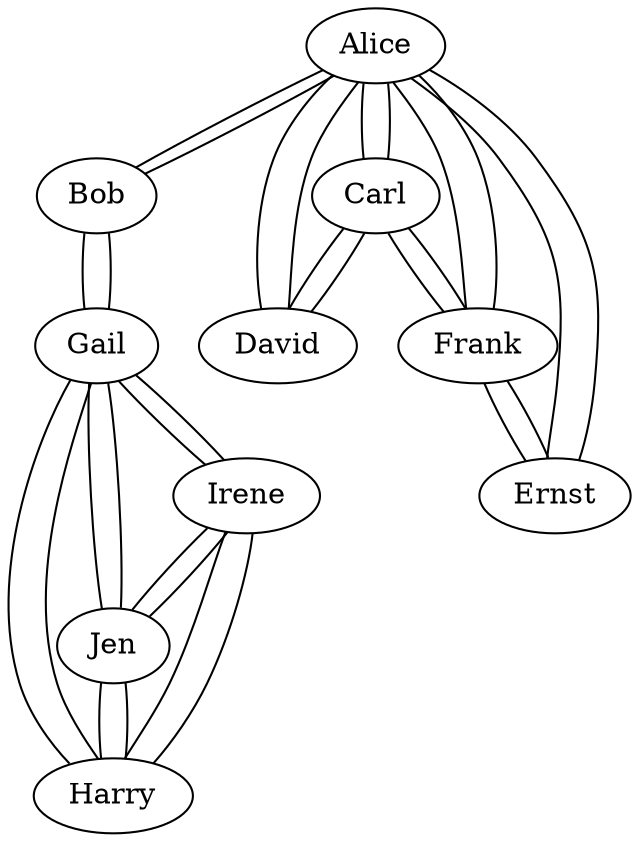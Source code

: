 graph {
Alice -- Bob
Alice -- Carl
Alice -- David
Alice -- Ernst
Alice -- Frank
Bob -- Alice
Bob -- Gail
Carl -- Alice
Carl -- David
Carl -- Frank
David -- Alice
David -- Carl
Ernst -- Alice
Ernst -- Frank
Frank -- Alice
Frank -- Ernst
Frank -- Carl
Gail -- Bob
Gail -- Harry
Gail -- Jen
Gail -- Irene
Harry -- Gail
Harry -- Jen
Harry -- Irene
Jen -- Harry
Jen -- Gail
Jen -- Irene
Irene -- Harry
Irene -- Gail
Irene -- Jen
}